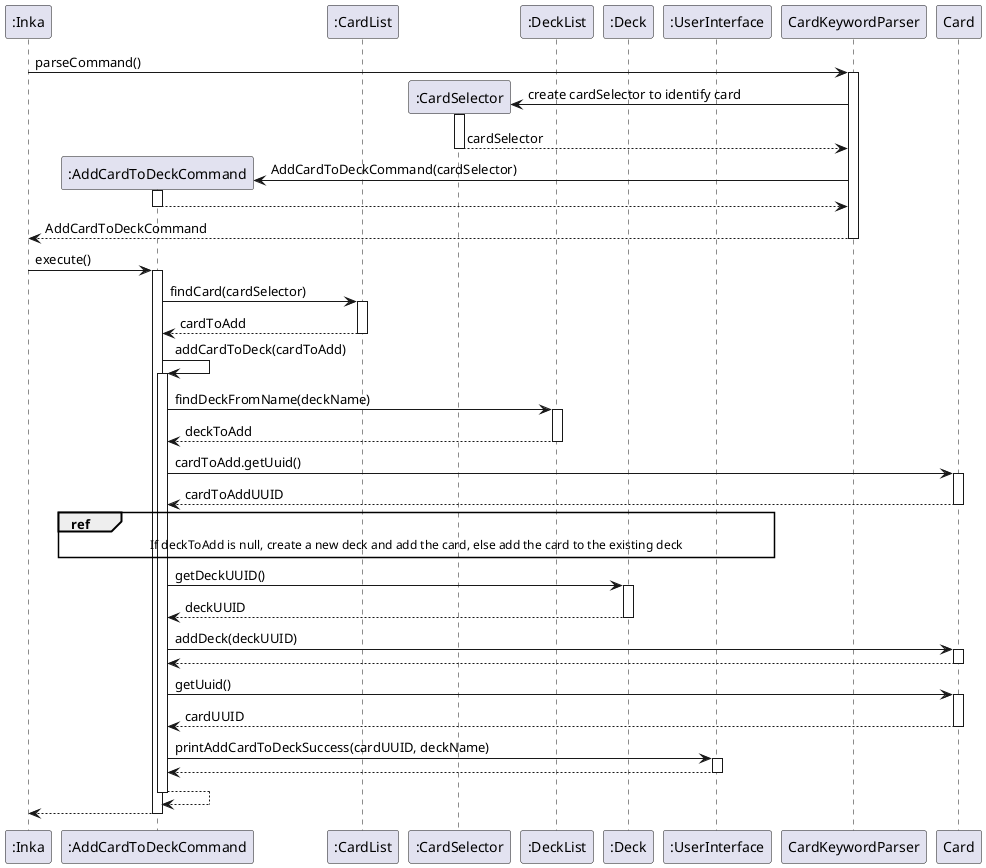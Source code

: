 @startuml
autoactivate on

participant ":Inka" as Inka
participant ":AddCardToDeckCommand" as AddCardToDeckCommand
participant ":CardList" as CardList
participant ":CardSelector" as CardSelector
participant ":DeckList" as DeckList
participant ":Deck" as Deck

participant ":UserInterface" as UserInterface

Inka -> CardKeywordParser : parseCommand()

Create CardSelector
CardKeywordParser -> CardSelector : create cardSelector to identify card
return cardSelector

Create AddCardToDeckCommand
CardKeywordParser -> AddCardToDeckCommand : AddCardToDeckCommand(cardSelector)

return

return AddCardToDeckCommand

Inka -> AddCardToDeckCommand : execute()
AddCardToDeckCommand -> CardList : findCard(cardSelector)
return cardToAdd

AddCardToDeckCommand -> AddCardToDeckCommand : addCardToDeck(cardToAdd)
AddCardToDeckCommand -> DeckList : findDeckFromName(deckName)
return deckToAdd
AddCardToDeckCommand -> Card : cardToAdd.getUuid()
return cardToAddUUID

ref over AddCardToDeckCommand, UserInterface
If deckToAdd is null, create a new deck and add the card, else add the card to the existing deck
end ref

'alt deckToAdd is null
'AddCardToDeckCommand -> UserInterface : printDeckCreationSuccess()
'return
'AddCardToDeckCommand -> Deck : deck(deckName, cardToAddUUID)
'return deckToAdd
'AddCardToDeckCommand -> Deck : addCardToSet(cardToAddUUID)
'return
'AddCardToDeckCommand -> DeckList : addDeck(deckToAdd)
'return
'
'else deckToAdd is not null
'AddCardToDeckCommand -> Deck : addCard(cardToAddUUID)
'return
'AddCardToDeckCommand -> Deck : addCardToSet(cardToAddUUID)
'return
'end

AddCardToDeckCommand -> Deck : getDeckUUID()
return deckUUID
AddCardToDeckCommand -> Card : addDeck(deckUUID)
return

AddCardToDeckCommand -> Card : getUuid()
return cardUUID
AddCardToDeckCommand -> UserInterface : printAddCardToDeckSuccess(cardUUID, deckName)
return

return

return
@enduml

